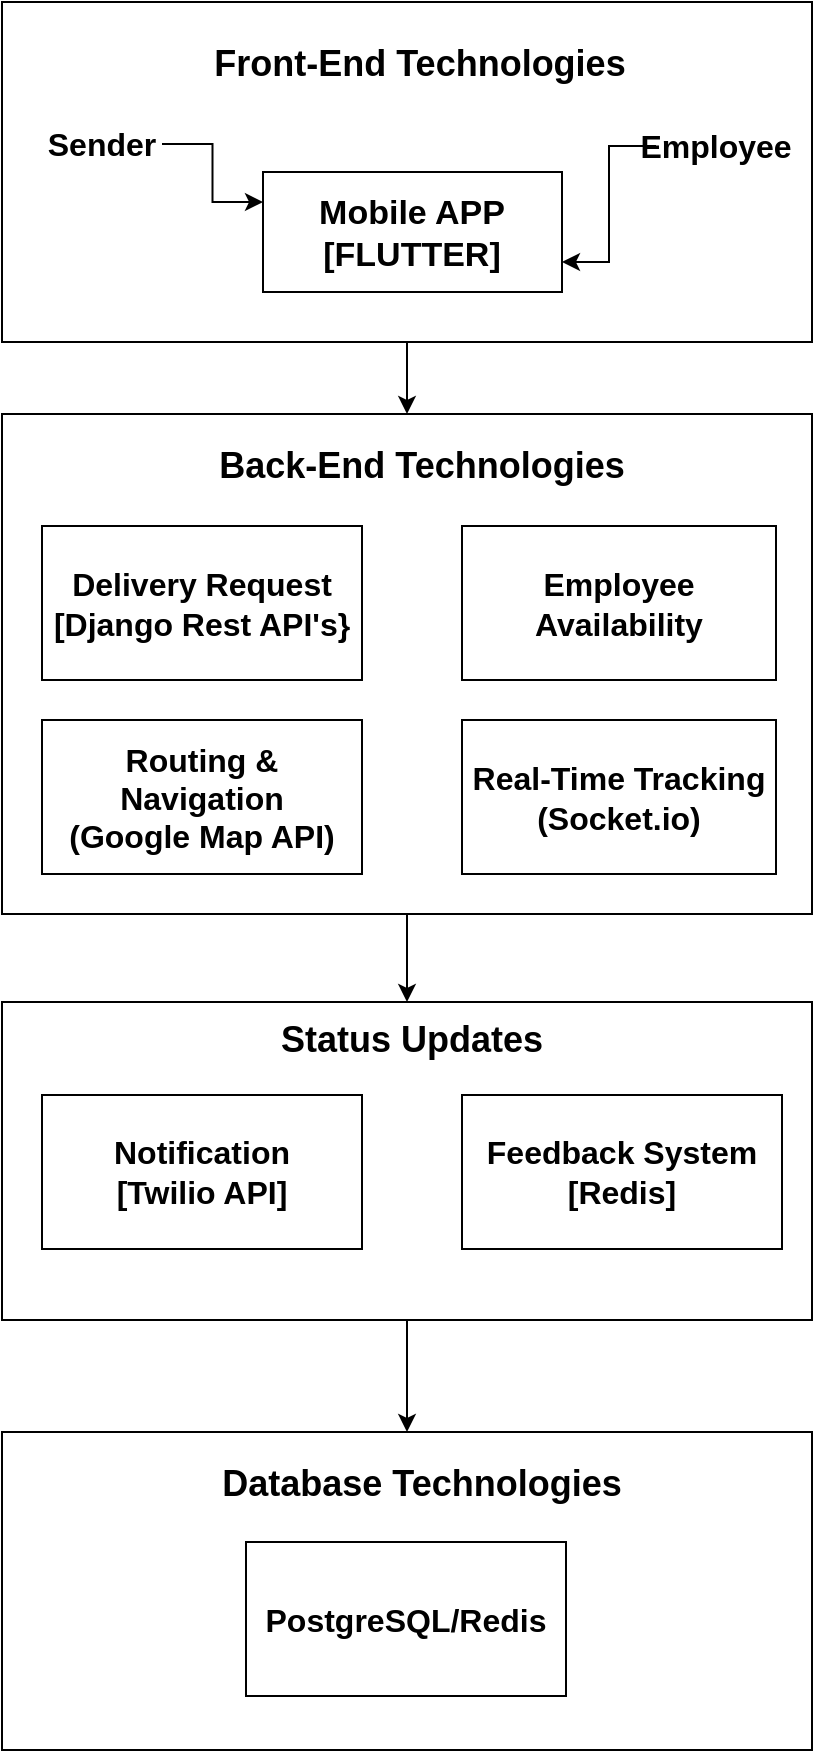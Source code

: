 <mxfile version="24.7.14">
  <diagram name="Page-1" id="uqyBOzj73zarDBZXWM95">
    <mxGraphModel dx="1696" dy="891" grid="1" gridSize="10" guides="1" tooltips="1" connect="1" arrows="1" fold="1" page="1" pageScale="1" pageWidth="850" pageHeight="1100" math="0" shadow="0">
      <root>
        <mxCell id="0" />
        <mxCell id="1" parent="0" />
        <mxCell id="tkyxEisftX3SPPPMEs8X-19" style="edgeStyle=orthogonalEdgeStyle;rounded=0;orthogonalLoop=1;jettySize=auto;html=1;exitX=0.5;exitY=1;exitDx=0;exitDy=0;entryX=0.5;entryY=0;entryDx=0;entryDy=0;" edge="1" parent="1" source="tkyxEisftX3SPPPMEs8X-1" target="tkyxEisftX3SPPPMEs8X-13">
          <mxGeometry relative="1" as="geometry" />
        </mxCell>
        <mxCell id="tkyxEisftX3SPPPMEs8X-1" value="" style="rounded=0;whiteSpace=wrap;html=1;" vertex="1" parent="1">
          <mxGeometry x="210" y="31" width="405" height="170" as="geometry" />
        </mxCell>
        <mxCell id="tkyxEisftX3SPPPMEs8X-4" value="" style="rounded=0;whiteSpace=wrap;html=1;" vertex="1" parent="1">
          <mxGeometry x="340.5" y="116" width="149.5" height="60" as="geometry" />
        </mxCell>
        <mxCell id="tkyxEisftX3SPPPMEs8X-5" value="&lt;b&gt;&lt;font style=&quot;font-size: 18px;&quot;&gt;Front-End Technologies&lt;/font&gt;&lt;/b&gt;" style="text;html=1;align=center;verticalAlign=middle;whiteSpace=wrap;rounded=0;" vertex="1" parent="1">
          <mxGeometry x="314" y="47" width="210" height="30" as="geometry" />
        </mxCell>
        <mxCell id="tkyxEisftX3SPPPMEs8X-9" style="edgeStyle=orthogonalEdgeStyle;rounded=0;orthogonalLoop=1;jettySize=auto;html=1;entryX=0;entryY=0.25;entryDx=0;entryDy=0;" edge="1" parent="1" source="tkyxEisftX3SPPPMEs8X-6" target="tkyxEisftX3SPPPMEs8X-4">
          <mxGeometry relative="1" as="geometry" />
        </mxCell>
        <mxCell id="tkyxEisftX3SPPPMEs8X-6" value="&lt;b&gt;&lt;font style=&quot;font-size: 16px;&quot;&gt;Sender&lt;/font&gt;&lt;/b&gt;" style="text;html=1;align=center;verticalAlign=middle;whiteSpace=wrap;rounded=0;" vertex="1" parent="1">
          <mxGeometry x="230" y="87" width="60" height="30" as="geometry" />
        </mxCell>
        <mxCell id="tkyxEisftX3SPPPMEs8X-10" style="edgeStyle=orthogonalEdgeStyle;rounded=0;orthogonalLoop=1;jettySize=auto;html=1;entryX=1;entryY=0.75;entryDx=0;entryDy=0;" edge="1" parent="1" source="tkyxEisftX3SPPPMEs8X-7" target="tkyxEisftX3SPPPMEs8X-4">
          <mxGeometry relative="1" as="geometry" />
        </mxCell>
        <mxCell id="tkyxEisftX3SPPPMEs8X-7" value="&lt;b&gt;&lt;font style=&quot;font-size: 16px;&quot;&gt;Employee&lt;/font&gt;&lt;/b&gt;" style="text;html=1;align=center;verticalAlign=middle;whiteSpace=wrap;rounded=0;" vertex="1" parent="1">
          <mxGeometry x="537" y="88" width="60" height="30" as="geometry" />
        </mxCell>
        <mxCell id="tkyxEisftX3SPPPMEs8X-11" value="&lt;b style=&quot;font-size: 17px;&quot;&gt;&lt;font style=&quot;font-size: 17px;&quot;&gt;Mobile APP&lt;/font&gt;&lt;/b&gt;&lt;div style=&quot;font-size: 17px;&quot;&gt;&lt;b style=&quot;&quot;&gt;&lt;font style=&quot;font-size: 17px;&quot;&gt;[FLUTTER]&lt;/font&gt;&lt;/b&gt;&lt;/div&gt;" style="text;html=1;align=center;verticalAlign=middle;whiteSpace=wrap;rounded=0;" vertex="1" parent="1">
          <mxGeometry x="350" y="132" width="130" height="30" as="geometry" />
        </mxCell>
        <mxCell id="tkyxEisftX3SPPPMEs8X-26" value="" style="edgeStyle=orthogonalEdgeStyle;rounded=0;orthogonalLoop=1;jettySize=auto;html=1;" edge="1" parent="1" source="tkyxEisftX3SPPPMEs8X-13" target="tkyxEisftX3SPPPMEs8X-25">
          <mxGeometry relative="1" as="geometry" />
        </mxCell>
        <mxCell id="tkyxEisftX3SPPPMEs8X-13" value="" style="rounded=0;whiteSpace=wrap;html=1;" vertex="1" parent="1">
          <mxGeometry x="210" y="237" width="405" height="250" as="geometry" />
        </mxCell>
        <mxCell id="tkyxEisftX3SPPPMEs8X-14" value="&lt;b&gt;&lt;font style=&quot;font-size: 18px;&quot;&gt;Back-End Technologies&lt;/font&gt;&lt;/b&gt;" style="text;html=1;align=center;verticalAlign=middle;whiteSpace=wrap;rounded=0;" vertex="1" parent="1">
          <mxGeometry x="310" y="248" width="220" height="30" as="geometry" />
        </mxCell>
        <mxCell id="tkyxEisftX3SPPPMEs8X-17" value="&lt;b&gt;&lt;font style=&quot;font-size: 16px;&quot;&gt;Delivery Request&lt;/font&gt;&lt;/b&gt;&lt;div&gt;&lt;b&gt;&lt;font style=&quot;font-size: 16px;&quot;&gt;[Django Rest API&#39;s}&lt;/font&gt;&lt;/b&gt;&lt;/div&gt;" style="rounded=0;whiteSpace=wrap;html=1;" vertex="1" parent="1">
          <mxGeometry x="230" y="293" width="160" height="77" as="geometry" />
        </mxCell>
        <mxCell id="tkyxEisftX3SPPPMEs8X-22" value="&lt;span style=&quot;font-size: 16px;&quot;&gt;&lt;b&gt;Employee Availability&lt;/b&gt;&lt;/span&gt;" style="rounded=0;whiteSpace=wrap;html=1;" vertex="1" parent="1">
          <mxGeometry x="440" y="293" width="157" height="77" as="geometry" />
        </mxCell>
        <mxCell id="tkyxEisftX3SPPPMEs8X-23" value="&lt;span style=&quot;font-size: 16px;&quot;&gt;&lt;b&gt;Routing &amp;amp; Navigation&lt;/b&gt;&lt;/span&gt;&lt;div&gt;&lt;span style=&quot;font-size: 16px;&quot;&gt;&lt;b&gt;(Google Map API)&lt;/b&gt;&lt;/span&gt;&lt;/div&gt;" style="rounded=0;whiteSpace=wrap;html=1;" vertex="1" parent="1">
          <mxGeometry x="230" y="390" width="160" height="77" as="geometry" />
        </mxCell>
        <mxCell id="tkyxEisftX3SPPPMEs8X-24" value="&lt;span style=&quot;font-size: 16px;&quot;&gt;&lt;b&gt;Real-Time Tracking&lt;/b&gt;&lt;/span&gt;&lt;div&gt;&lt;span style=&quot;font-size: 16px;&quot;&gt;&lt;b&gt;(Socket.io)&lt;/b&gt;&lt;/span&gt;&lt;/div&gt;" style="rounded=0;whiteSpace=wrap;html=1;" vertex="1" parent="1">
          <mxGeometry x="440" y="390" width="157" height="77" as="geometry" />
        </mxCell>
        <mxCell id="tkyxEisftX3SPPPMEs8X-38" style="edgeStyle=orthogonalEdgeStyle;rounded=0;orthogonalLoop=1;jettySize=auto;html=1;exitX=0.5;exitY=1;exitDx=0;exitDy=0;entryX=0.5;entryY=0;entryDx=0;entryDy=0;" edge="1" parent="1" source="tkyxEisftX3SPPPMEs8X-25" target="tkyxEisftX3SPPPMEs8X-31">
          <mxGeometry relative="1" as="geometry" />
        </mxCell>
        <mxCell id="tkyxEisftX3SPPPMEs8X-25" value="" style="rounded=0;whiteSpace=wrap;html=1;" vertex="1" parent="1">
          <mxGeometry x="210" y="531" width="405" height="159" as="geometry" />
        </mxCell>
        <mxCell id="tkyxEisftX3SPPPMEs8X-27" value="&lt;b&gt;&lt;font style=&quot;font-size: 18px;&quot;&gt;Status Updates&lt;/font&gt;&lt;/b&gt;" style="text;html=1;align=center;verticalAlign=middle;whiteSpace=wrap;rounded=0;" vertex="1" parent="1">
          <mxGeometry x="330" y="535" width="170" height="30" as="geometry" />
        </mxCell>
        <mxCell id="tkyxEisftX3SPPPMEs8X-28" value="&lt;span style=&quot;font-size: 16px;&quot;&gt;&lt;b&gt;Notification&lt;/b&gt;&lt;/span&gt;&lt;div&gt;&lt;span style=&quot;font-size: 16px;&quot;&gt;&lt;b&gt;[Twilio API]&lt;/b&gt;&lt;/span&gt;&lt;/div&gt;" style="rounded=0;whiteSpace=wrap;html=1;" vertex="1" parent="1">
          <mxGeometry x="230" y="577.5" width="160" height="77" as="geometry" />
        </mxCell>
        <mxCell id="tkyxEisftX3SPPPMEs8X-29" value="&lt;span style=&quot;font-size: 16px;&quot;&gt;&lt;b&gt;Feedback System&lt;/b&gt;&lt;/span&gt;&lt;div&gt;&lt;span style=&quot;font-size: 16px;&quot;&gt;&lt;b&gt;[Redis]&lt;/b&gt;&lt;/span&gt;&lt;/div&gt;" style="rounded=0;whiteSpace=wrap;html=1;" vertex="1" parent="1">
          <mxGeometry x="440" y="577.5" width="160" height="77" as="geometry" />
        </mxCell>
        <mxCell id="tkyxEisftX3SPPPMEs8X-30" style="edgeStyle=orthogonalEdgeStyle;rounded=0;orthogonalLoop=1;jettySize=auto;html=1;exitX=0.5;exitY=1;exitDx=0;exitDy=0;" edge="1" parent="1" source="tkyxEisftX3SPPPMEs8X-25" target="tkyxEisftX3SPPPMEs8X-25">
          <mxGeometry relative="1" as="geometry" />
        </mxCell>
        <mxCell id="tkyxEisftX3SPPPMEs8X-31" value="" style="rounded=0;whiteSpace=wrap;html=1;" vertex="1" parent="1">
          <mxGeometry x="210" y="746" width="405" height="159" as="geometry" />
        </mxCell>
        <mxCell id="tkyxEisftX3SPPPMEs8X-32" value="&lt;span style=&quot;font-size: 18px;&quot;&gt;&lt;b&gt;Database Technologies&lt;/b&gt;&lt;/span&gt;" style="text;html=1;align=center;verticalAlign=middle;whiteSpace=wrap;rounded=0;" vertex="1" parent="1">
          <mxGeometry x="315" y="757" width="210" height="30" as="geometry" />
        </mxCell>
        <mxCell id="tkyxEisftX3SPPPMEs8X-33" value="&lt;span style=&quot;font-size: 16px;&quot;&gt;&lt;b&gt;PostgreSQL/Redis&lt;/b&gt;&lt;/span&gt;" style="rounded=0;whiteSpace=wrap;html=1;" vertex="1" parent="1">
          <mxGeometry x="332" y="801" width="160" height="77" as="geometry" />
        </mxCell>
      </root>
    </mxGraphModel>
  </diagram>
</mxfile>
